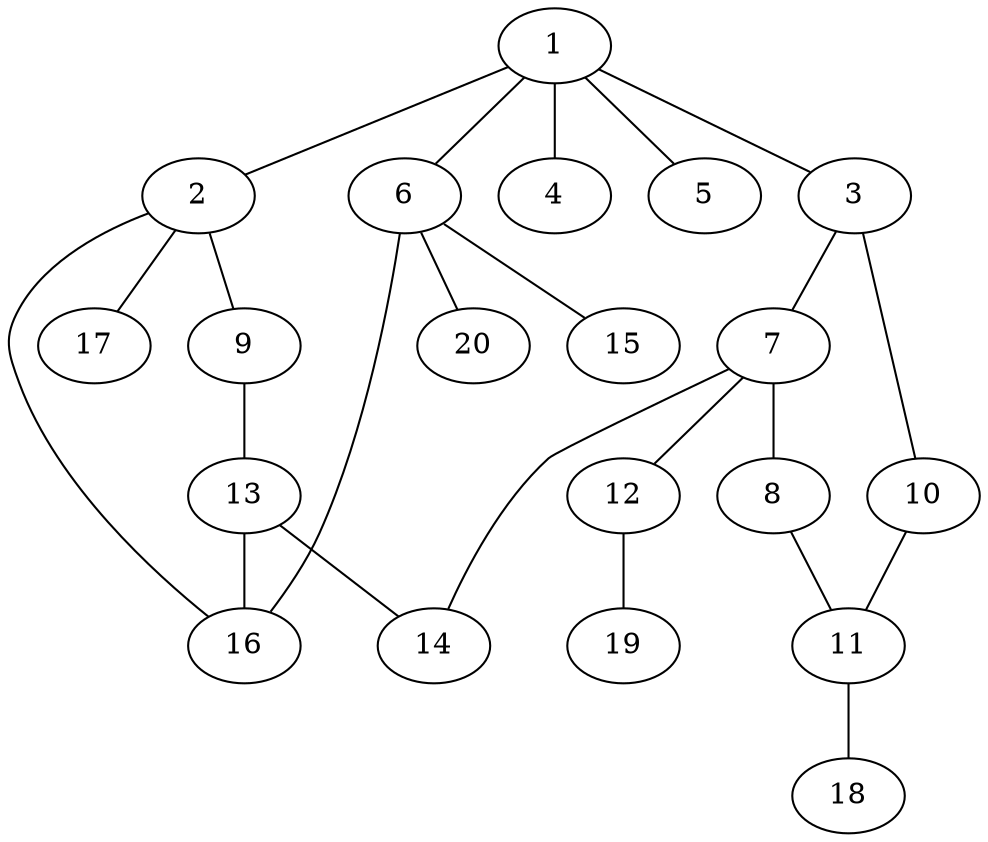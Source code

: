 graph graphname {1--2
1--3
1--4
1--5
1--6
2--9
2--16
2--17
3--7
3--10
6--15
6--16
6--20
7--8
7--12
7--14
8--11
9--13
10--11
11--18
12--19
13--14
13--16
}